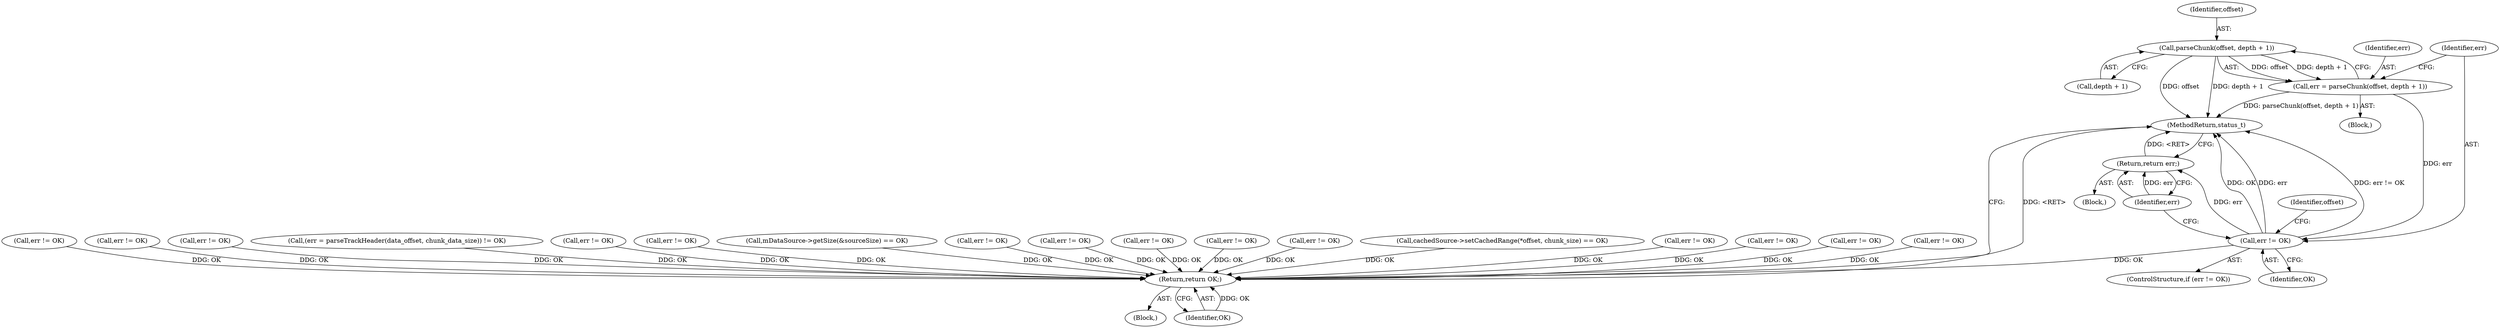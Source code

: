 digraph "0_Android_6fe85f7e15203e48df2cc3e8e1c4bc6ad49dc968@pointer" {
"1001604" [label="(Call,parseChunk(offset, depth + 1))"];
"1001602" [label="(Call,err = parseChunk(offset, depth + 1))"];
"1001610" [label="(Call,err != OK)"];
"1001614" [label="(Return,return err;)"];
"1002925" [label="(Return,return OK;)"];
"1001613" [label="(Block,)"];
"1001772" [label="(Call,err != OK)"];
"1002330" [label="(Call,err != OK)"];
"1001791" [label="(Call,err != OK)"];
"1001600" [label="(Block,)"];
"1001610" [label="(Call,err != OK)"];
"1000565" [label="(Call,err != OK)"];
"1001612" [label="(Identifier,OK)"];
"1001609" [label="(ControlStructure,if (err != OK))"];
"1000394" [label="(Call,cachedSource->setCachedRange(*offset, chunk_size) == OK)"];
"1002927" [label="(MethodReturn,status_t)"];
"1002875" [label="(Call,err != OK)"];
"1000493" [label="(Call,err != OK)"];
"1001598" [label="(Identifier,offset)"];
"1001605" [label="(Identifier,offset)"];
"1001604" [label="(Call,parseChunk(offset, depth + 1))"];
"1001992" [label="(Call,err != OK)"];
"1001954" [label="(Call,err != OK)"];
"1001603" [label="(Identifier,err)"];
"1001611" [label="(Identifier,err)"];
"1002129" [label="(Call,err != OK)"];
"1001824" [label="(Call,err != OK)"];
"1001475" [label="(Call,err != OK)"];
"1000988" [label="(Call,(err = parseTrackHeader(data_offset, chunk_data_size)) != OK)"];
"1001973" [label="(Call,err != OK)"];
"1001614" [label="(Return,return err;)"];
"1000106" [label="(Block,)"];
"1002926" [label="(Identifier,OK)"];
"1001615" [label="(Identifier,err)"];
"1002925" [label="(Return,return OK;)"];
"1002295" [label="(Call,err != OK)"];
"1001602" [label="(Call,err = parseChunk(offset, depth + 1))"];
"1000191" [label="(Call,mDataSource->getSize(&sourceSize) == OK)"];
"1001606" [label="(Call,depth + 1)"];
"1001744" [label="(Call,err != OK)"];
"1001604" -> "1001602"  [label="AST: "];
"1001604" -> "1001606"  [label="CFG: "];
"1001605" -> "1001604"  [label="AST: "];
"1001606" -> "1001604"  [label="AST: "];
"1001602" -> "1001604"  [label="CFG: "];
"1001604" -> "1002927"  [label="DDG: offset"];
"1001604" -> "1002927"  [label="DDG: depth + 1"];
"1001604" -> "1001602"  [label="DDG: offset"];
"1001604" -> "1001602"  [label="DDG: depth + 1"];
"1001602" -> "1001600"  [label="AST: "];
"1001603" -> "1001602"  [label="AST: "];
"1001611" -> "1001602"  [label="CFG: "];
"1001602" -> "1002927"  [label="DDG: parseChunk(offset, depth + 1)"];
"1001602" -> "1001610"  [label="DDG: err"];
"1001610" -> "1001609"  [label="AST: "];
"1001610" -> "1001612"  [label="CFG: "];
"1001611" -> "1001610"  [label="AST: "];
"1001612" -> "1001610"  [label="AST: "];
"1001598" -> "1001610"  [label="CFG: "];
"1001615" -> "1001610"  [label="CFG: "];
"1001610" -> "1002927"  [label="DDG: OK"];
"1001610" -> "1002927"  [label="DDG: err"];
"1001610" -> "1002927"  [label="DDG: err != OK"];
"1001610" -> "1001614"  [label="DDG: err"];
"1001610" -> "1002925"  [label="DDG: OK"];
"1001614" -> "1001613"  [label="AST: "];
"1001614" -> "1001615"  [label="CFG: "];
"1001615" -> "1001614"  [label="AST: "];
"1002927" -> "1001614"  [label="CFG: "];
"1001614" -> "1002927"  [label="DDG: <RET>"];
"1001615" -> "1001614"  [label="DDG: err"];
"1002925" -> "1000106"  [label="AST: "];
"1002925" -> "1002926"  [label="CFG: "];
"1002926" -> "1002925"  [label="AST: "];
"1002927" -> "1002925"  [label="CFG: "];
"1002925" -> "1002927"  [label="DDG: <RET>"];
"1002926" -> "1002925"  [label="DDG: OK"];
"1002295" -> "1002925"  [label="DDG: OK"];
"1000191" -> "1002925"  [label="DDG: OK"];
"1001744" -> "1002925"  [label="DDG: OK"];
"1000493" -> "1002925"  [label="DDG: OK"];
"1000565" -> "1002925"  [label="DDG: OK"];
"1001772" -> "1002925"  [label="DDG: OK"];
"1001791" -> "1002925"  [label="DDG: OK"];
"1000394" -> "1002925"  [label="DDG: OK"];
"1001973" -> "1002925"  [label="DDG: OK"];
"1002129" -> "1002925"  [label="DDG: OK"];
"1002875" -> "1002925"  [label="DDG: OK"];
"1001475" -> "1002925"  [label="DDG: OK"];
"1001992" -> "1002925"  [label="DDG: OK"];
"1001954" -> "1002925"  [label="DDG: OK"];
"1000988" -> "1002925"  [label="DDG: OK"];
"1001824" -> "1002925"  [label="DDG: OK"];
"1002330" -> "1002925"  [label="DDG: OK"];
}
